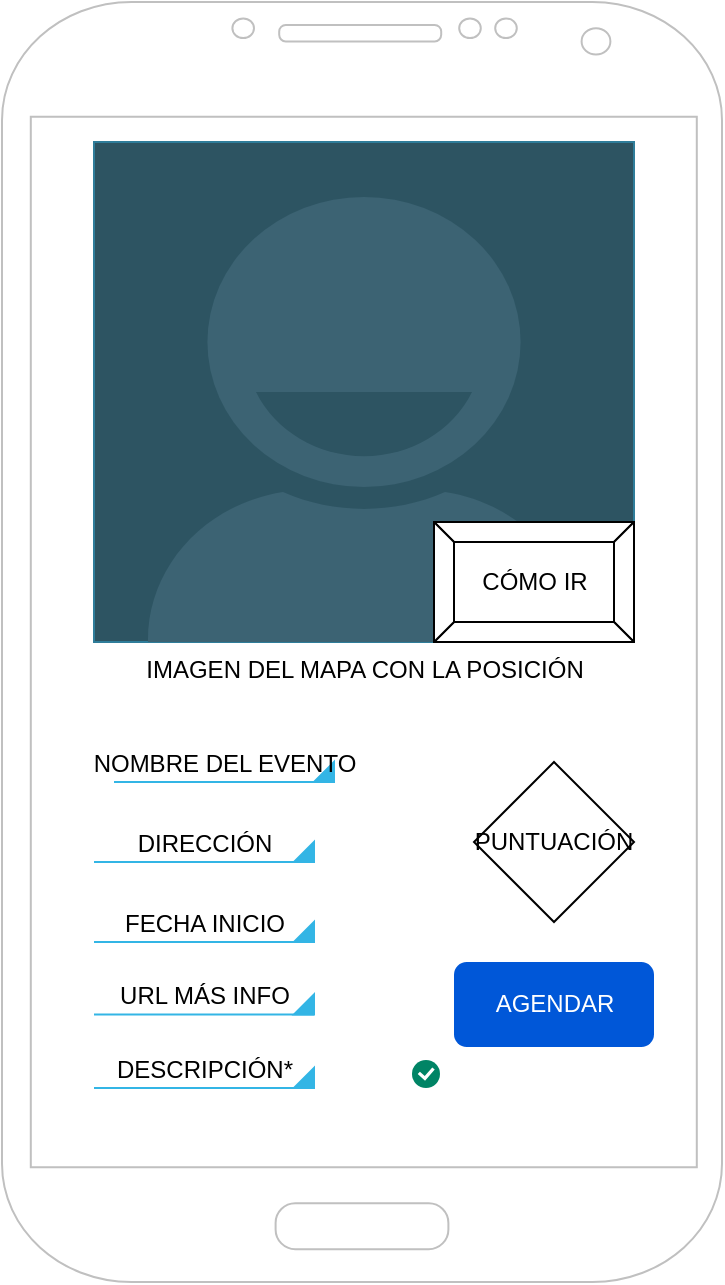 <mxfile version="14.6.13" type="device"><diagram id="QOH0dtoSDbsND_2cgMPw" name="Página-1"><mxGraphModel dx="1326" dy="806" grid="1" gridSize="10" guides="1" tooltips="1" connect="1" arrows="1" fold="1" page="1" pageScale="1" pageWidth="827" pageHeight="1169" math="0" shadow="0"><root><mxCell id="0"/><mxCell id="1" parent="0"/><mxCell id="bEfgRbNbdEzoYF5HZ9KA-1" value="" style="verticalLabelPosition=bottom;verticalAlign=top;html=1;shadow=0;dashed=0;strokeWidth=1;shape=mxgraph.android.phone2;strokeColor=#c0c0c0;" vertex="1" parent="1"><mxGeometry x="234" y="120" width="360" height="640" as="geometry"/></mxCell><mxCell id="bEfgRbNbdEzoYF5HZ9KA-2" value="IMAGEN DEL MAPA CON LA POSICIÓN" style="verticalLabelPosition=bottom;verticalAlign=top;html=1;shadow=0;dashed=0;strokeWidth=1;shape=mxgraph.android.contact_badge_focused;" vertex="1" parent="1"><mxGeometry x="280" y="190" width="270" height="250" as="geometry"/></mxCell><mxCell id="bEfgRbNbdEzoYF5HZ9KA-3" value="NOMBRE DEL EVENTO" style="strokeWidth=1;html=1;shadow=0;dashed=0;shape=mxgraph.android.spinner2;align=center;fillColor=#33b5e5;strokeColor=#33b5e5;verticalAlign=bottom" vertex="1" parent="1"><mxGeometry x="290" y="500" width="110" height="10" as="geometry"/></mxCell><mxCell id="bEfgRbNbdEzoYF5HZ9KA-4" value="CÓMO IR" style="labelPosition=center;verticalLabelPosition=middle;align=center;html=1;shape=mxgraph.basic.button;dx=10;" vertex="1" parent="1"><mxGeometry x="450" y="380" width="100" height="60" as="geometry"/></mxCell><mxCell id="bEfgRbNbdEzoYF5HZ9KA-5" value="DIRECCIÓN" style="strokeWidth=1;html=1;shadow=0;dashed=0;shape=mxgraph.android.spinner2;align=center;fillColor=#33b5e5;strokeColor=#33b5e5;verticalAlign=bottom" vertex="1" parent="1"><mxGeometry x="280" y="540" width="110" height="10" as="geometry"/></mxCell><mxCell id="bEfgRbNbdEzoYF5HZ9KA-6" value="FECHA INICIO" style="strokeWidth=1;html=1;shadow=0;dashed=0;shape=mxgraph.android.spinner2;align=center;fillColor=#33b5e5;strokeColor=#33b5e5;verticalAlign=bottom" vertex="1" parent="1"><mxGeometry x="280" y="580" width="110" height="10" as="geometry"/></mxCell><mxCell id="bEfgRbNbdEzoYF5HZ9KA-7" value="URL MÁS INFO" style="strokeWidth=1;html=1;shadow=0;dashed=0;shape=mxgraph.android.spinner2;align=center;fillColor=#33b5e5;strokeColor=#33b5e5;verticalAlign=bottom" vertex="1" parent="1"><mxGeometry x="280" y="616.25" width="110" height="10" as="geometry"/></mxCell><mxCell id="bEfgRbNbdEzoYF5HZ9KA-8" value="AGENDAR" style="rounded=1;fillColor=#0057D8;align=center;strokeColor=none;html=1;fontColor=#ffffff;fontSize=12" vertex="1" parent="1"><mxGeometry x="460" y="600" width="100" height="42.5" as="geometry"/></mxCell><mxCell id="bEfgRbNbdEzoYF5HZ9KA-9" value="" style="html=1;shadow=0;dashed=0;shape=mxgraph.atlassian.checkbox;fillColor=#008465;strokeColor=none;html=1" vertex="1" parent="1"><mxGeometry x="439" y="649" width="14" height="14" as="geometry"/></mxCell><mxCell id="bEfgRbNbdEzoYF5HZ9KA-10" value="PUNTUACIÓN" style="rhombus;whiteSpace=wrap;html=1;" vertex="1" parent="1"><mxGeometry x="470" y="500" width="80" height="80" as="geometry"/></mxCell><mxCell id="bEfgRbNbdEzoYF5HZ9KA-11" value="DESCRIPCIÓN*" style="strokeWidth=1;html=1;shadow=0;dashed=0;shape=mxgraph.android.spinner2;align=center;fillColor=#33b5e5;strokeColor=#33b5e5;verticalAlign=bottom" vertex="1" parent="1"><mxGeometry x="280" y="653" width="110" height="10" as="geometry"/></mxCell></root></mxGraphModel></diagram></mxfile>